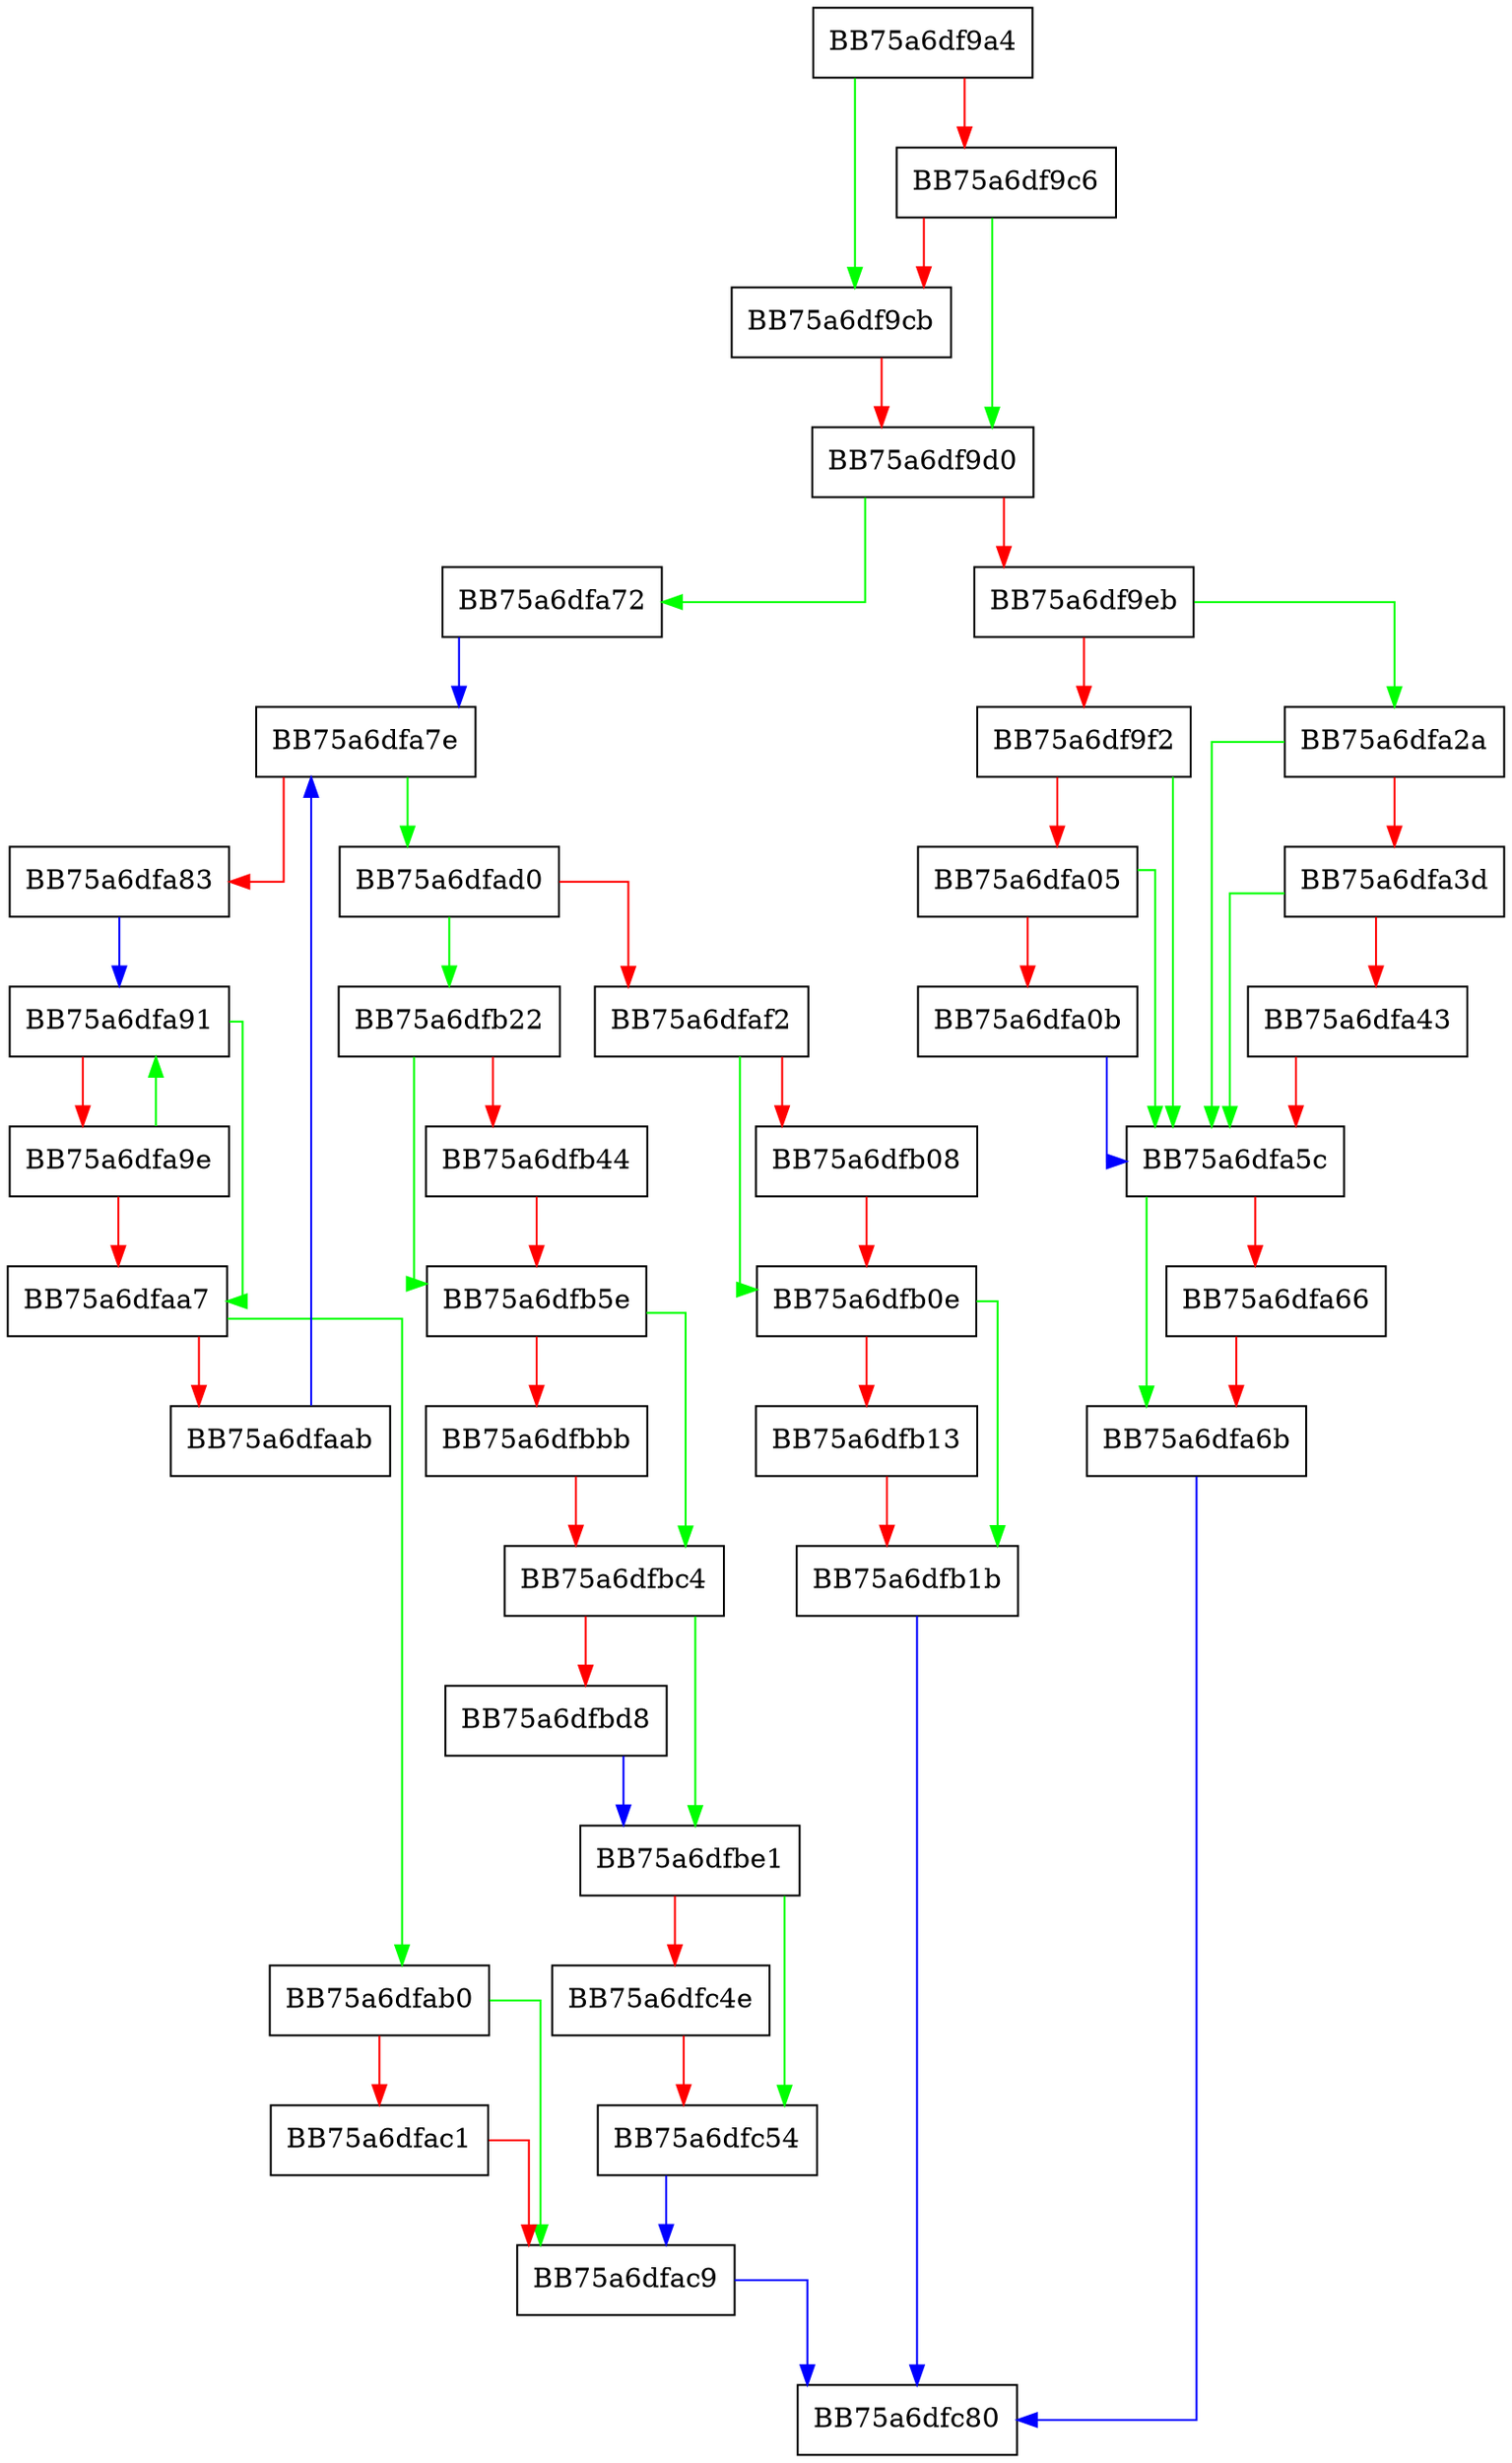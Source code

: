 digraph GetLogicalVolumeForPath {
  node [shape="box"];
  graph [splines=ortho];
  BB75a6df9a4 -> BB75a6df9cb [color="green"];
  BB75a6df9a4 -> BB75a6df9c6 [color="red"];
  BB75a6df9c6 -> BB75a6df9d0 [color="green"];
  BB75a6df9c6 -> BB75a6df9cb [color="red"];
  BB75a6df9cb -> BB75a6df9d0 [color="red"];
  BB75a6df9d0 -> BB75a6dfa72 [color="green"];
  BB75a6df9d0 -> BB75a6df9eb [color="red"];
  BB75a6df9eb -> BB75a6dfa2a [color="green"];
  BB75a6df9eb -> BB75a6df9f2 [color="red"];
  BB75a6df9f2 -> BB75a6dfa5c [color="green"];
  BB75a6df9f2 -> BB75a6dfa05 [color="red"];
  BB75a6dfa05 -> BB75a6dfa5c [color="green"];
  BB75a6dfa05 -> BB75a6dfa0b [color="red"];
  BB75a6dfa0b -> BB75a6dfa5c [color="blue"];
  BB75a6dfa2a -> BB75a6dfa5c [color="green"];
  BB75a6dfa2a -> BB75a6dfa3d [color="red"];
  BB75a6dfa3d -> BB75a6dfa5c [color="green"];
  BB75a6dfa3d -> BB75a6dfa43 [color="red"];
  BB75a6dfa43 -> BB75a6dfa5c [color="red"];
  BB75a6dfa5c -> BB75a6dfa6b [color="green"];
  BB75a6dfa5c -> BB75a6dfa66 [color="red"];
  BB75a6dfa66 -> BB75a6dfa6b [color="red"];
  BB75a6dfa6b -> BB75a6dfc80 [color="blue"];
  BB75a6dfa72 -> BB75a6dfa7e [color="blue"];
  BB75a6dfa7e -> BB75a6dfad0 [color="green"];
  BB75a6dfa7e -> BB75a6dfa83 [color="red"];
  BB75a6dfa83 -> BB75a6dfa91 [color="blue"];
  BB75a6dfa91 -> BB75a6dfaa7 [color="green"];
  BB75a6dfa91 -> BB75a6dfa9e [color="red"];
  BB75a6dfa9e -> BB75a6dfa91 [color="green"];
  BB75a6dfa9e -> BB75a6dfaa7 [color="red"];
  BB75a6dfaa7 -> BB75a6dfab0 [color="green"];
  BB75a6dfaa7 -> BB75a6dfaab [color="red"];
  BB75a6dfaab -> BB75a6dfa7e [color="blue"];
  BB75a6dfab0 -> BB75a6dfac9 [color="green"];
  BB75a6dfab0 -> BB75a6dfac1 [color="red"];
  BB75a6dfac1 -> BB75a6dfac9 [color="red"];
  BB75a6dfac9 -> BB75a6dfc80 [color="blue"];
  BB75a6dfad0 -> BB75a6dfb22 [color="green"];
  BB75a6dfad0 -> BB75a6dfaf2 [color="red"];
  BB75a6dfaf2 -> BB75a6dfb0e [color="green"];
  BB75a6dfaf2 -> BB75a6dfb08 [color="red"];
  BB75a6dfb08 -> BB75a6dfb0e [color="red"];
  BB75a6dfb0e -> BB75a6dfb1b [color="green"];
  BB75a6dfb0e -> BB75a6dfb13 [color="red"];
  BB75a6dfb13 -> BB75a6dfb1b [color="red"];
  BB75a6dfb1b -> BB75a6dfc80 [color="blue"];
  BB75a6dfb22 -> BB75a6dfb5e [color="green"];
  BB75a6dfb22 -> BB75a6dfb44 [color="red"];
  BB75a6dfb44 -> BB75a6dfb5e [color="red"];
  BB75a6dfb5e -> BB75a6dfbc4 [color="green"];
  BB75a6dfb5e -> BB75a6dfbbb [color="red"];
  BB75a6dfbbb -> BB75a6dfbc4 [color="red"];
  BB75a6dfbc4 -> BB75a6dfbe1 [color="green"];
  BB75a6dfbc4 -> BB75a6dfbd8 [color="red"];
  BB75a6dfbd8 -> BB75a6dfbe1 [color="blue"];
  BB75a6dfbe1 -> BB75a6dfc54 [color="green"];
  BB75a6dfbe1 -> BB75a6dfc4e [color="red"];
  BB75a6dfc4e -> BB75a6dfc54 [color="red"];
  BB75a6dfc54 -> BB75a6dfac9 [color="blue"];
}